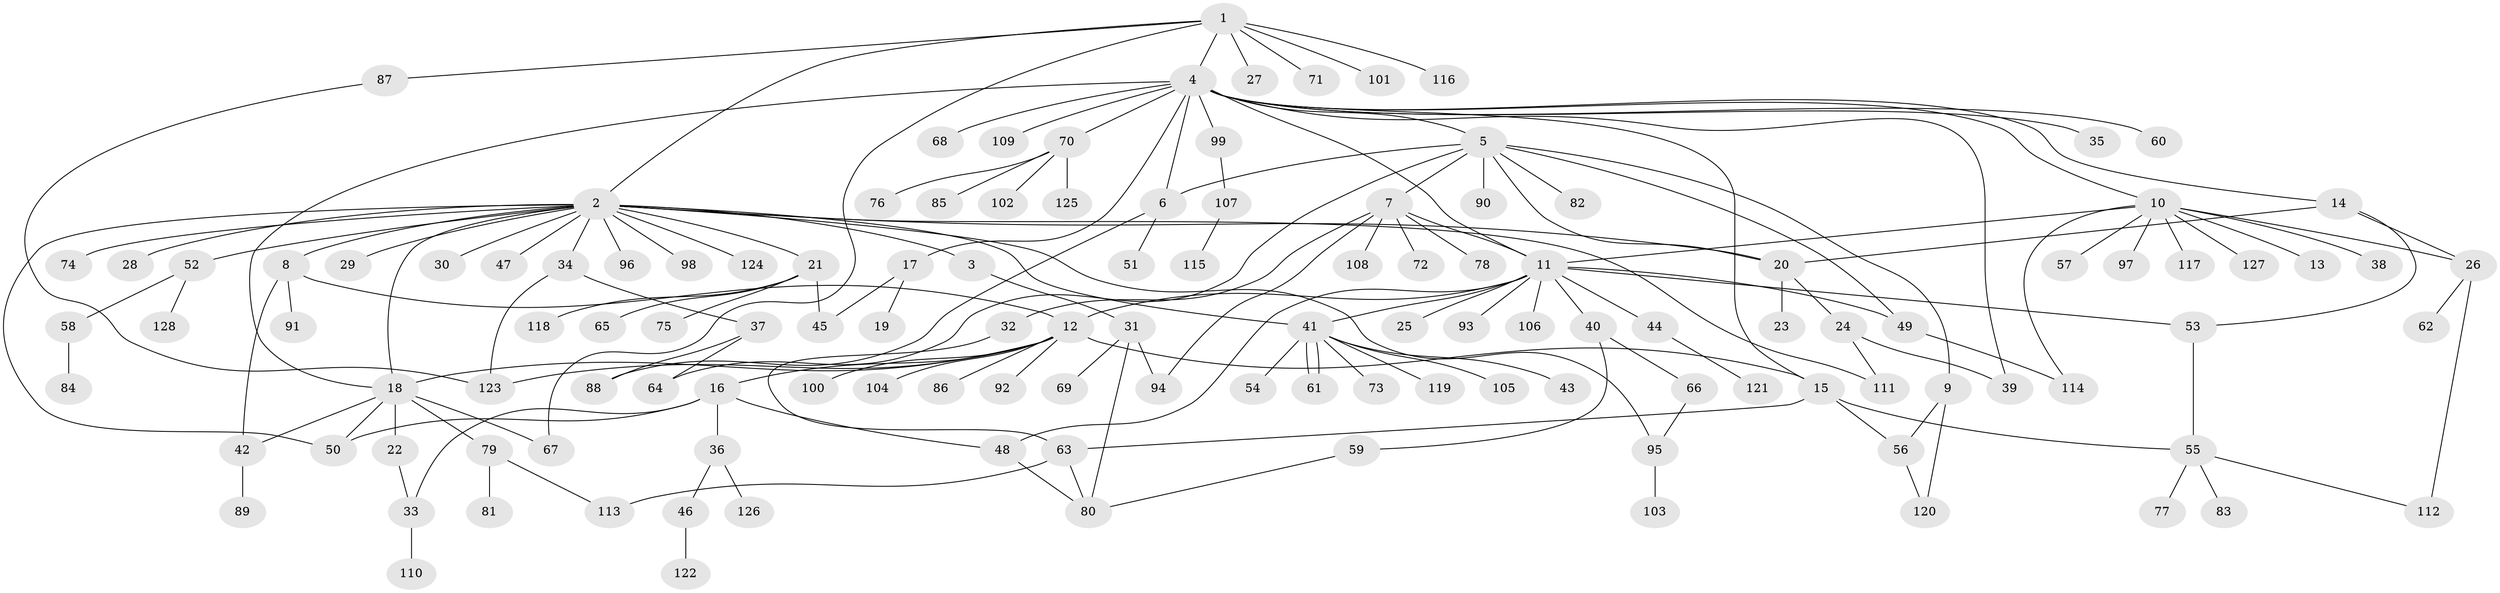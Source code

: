 // Generated by graph-tools (version 1.1) at 2025/48/03/09/25 04:48:27]
// undirected, 128 vertices, 166 edges
graph export_dot {
graph [start="1"]
  node [color=gray90,style=filled];
  1;
  2;
  3;
  4;
  5;
  6;
  7;
  8;
  9;
  10;
  11;
  12;
  13;
  14;
  15;
  16;
  17;
  18;
  19;
  20;
  21;
  22;
  23;
  24;
  25;
  26;
  27;
  28;
  29;
  30;
  31;
  32;
  33;
  34;
  35;
  36;
  37;
  38;
  39;
  40;
  41;
  42;
  43;
  44;
  45;
  46;
  47;
  48;
  49;
  50;
  51;
  52;
  53;
  54;
  55;
  56;
  57;
  58;
  59;
  60;
  61;
  62;
  63;
  64;
  65;
  66;
  67;
  68;
  69;
  70;
  71;
  72;
  73;
  74;
  75;
  76;
  77;
  78;
  79;
  80;
  81;
  82;
  83;
  84;
  85;
  86;
  87;
  88;
  89;
  90;
  91;
  92;
  93;
  94;
  95;
  96;
  97;
  98;
  99;
  100;
  101;
  102;
  103;
  104;
  105;
  106;
  107;
  108;
  109;
  110;
  111;
  112;
  113;
  114;
  115;
  116;
  117;
  118;
  119;
  120;
  121;
  122;
  123;
  124;
  125;
  126;
  127;
  128;
  1 -- 2;
  1 -- 4;
  1 -- 27;
  1 -- 67;
  1 -- 71;
  1 -- 87;
  1 -- 101;
  1 -- 116;
  2 -- 3;
  2 -- 8;
  2 -- 18;
  2 -- 20;
  2 -- 21;
  2 -- 28;
  2 -- 29;
  2 -- 30;
  2 -- 34;
  2 -- 41;
  2 -- 47;
  2 -- 50;
  2 -- 52;
  2 -- 74;
  2 -- 95;
  2 -- 96;
  2 -- 98;
  2 -- 111;
  2 -- 124;
  3 -- 31;
  4 -- 5;
  4 -- 6;
  4 -- 10;
  4 -- 11;
  4 -- 14;
  4 -- 15;
  4 -- 17;
  4 -- 18;
  4 -- 35;
  4 -- 39;
  4 -- 60;
  4 -- 68;
  4 -- 70;
  4 -- 99;
  4 -- 109;
  5 -- 6;
  5 -- 7;
  5 -- 9;
  5 -- 20;
  5 -- 49;
  5 -- 64;
  5 -- 82;
  5 -- 90;
  6 -- 51;
  6 -- 88;
  7 -- 11;
  7 -- 32;
  7 -- 72;
  7 -- 78;
  7 -- 94;
  7 -- 108;
  8 -- 12;
  8 -- 42;
  8 -- 91;
  9 -- 56;
  9 -- 120;
  10 -- 11;
  10 -- 13;
  10 -- 26;
  10 -- 38;
  10 -- 57;
  10 -- 97;
  10 -- 114;
  10 -- 117;
  10 -- 127;
  11 -- 12;
  11 -- 25;
  11 -- 40;
  11 -- 41;
  11 -- 44;
  11 -- 48;
  11 -- 49;
  11 -- 53;
  11 -- 93;
  11 -- 106;
  12 -- 15;
  12 -- 16;
  12 -- 18;
  12 -- 86;
  12 -- 92;
  12 -- 100;
  12 -- 104;
  12 -- 123;
  14 -- 20;
  14 -- 26;
  14 -- 53;
  15 -- 55;
  15 -- 56;
  15 -- 63;
  16 -- 33;
  16 -- 36;
  16 -- 48;
  16 -- 50;
  17 -- 19;
  17 -- 45;
  18 -- 22;
  18 -- 42;
  18 -- 50;
  18 -- 67;
  18 -- 79;
  20 -- 23;
  20 -- 24;
  21 -- 45;
  21 -- 65;
  21 -- 75;
  21 -- 118;
  22 -- 33;
  24 -- 39;
  24 -- 111;
  26 -- 62;
  26 -- 112;
  31 -- 69;
  31 -- 80;
  31 -- 94;
  32 -- 63;
  33 -- 110;
  34 -- 37;
  34 -- 123;
  36 -- 46;
  36 -- 126;
  37 -- 64;
  37 -- 88;
  40 -- 59;
  40 -- 66;
  41 -- 43;
  41 -- 54;
  41 -- 61;
  41 -- 61;
  41 -- 73;
  41 -- 105;
  41 -- 119;
  42 -- 89;
  44 -- 121;
  46 -- 122;
  48 -- 80;
  49 -- 114;
  52 -- 58;
  52 -- 128;
  53 -- 55;
  55 -- 77;
  55 -- 83;
  55 -- 112;
  56 -- 120;
  58 -- 84;
  59 -- 80;
  63 -- 80;
  63 -- 113;
  66 -- 95;
  70 -- 76;
  70 -- 85;
  70 -- 102;
  70 -- 125;
  79 -- 81;
  79 -- 113;
  87 -- 123;
  95 -- 103;
  99 -- 107;
  107 -- 115;
}
